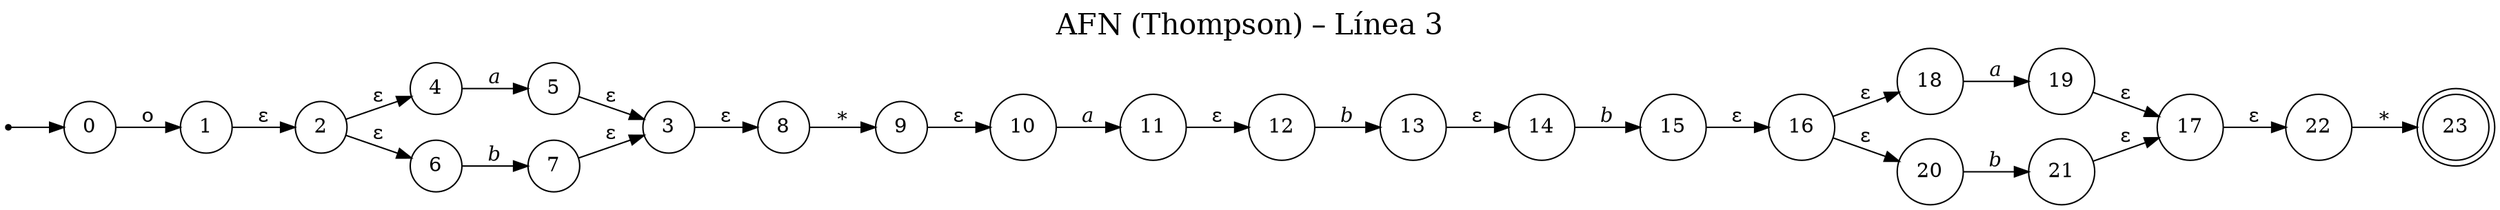 digraph AFN {
  rankdir=LR;
  labelloc="t"; label="AFN (Thompson) – Línea 3"; fontsize=20;
  0 [shape=circle, label="0"];
  1 [shape=circle, label="1"];
  2 [shape=circle, label="2"];
  3 [shape=circle, label="3"];
  4 [shape=circle, label="4"];
  5 [shape=circle, label="5"];
  6 [shape=circle, label="6"];
  7 [shape=circle, label="7"];
  8 [shape=circle, label="8"];
  9 [shape=circle, label="9"];
  10 [shape=circle, label="10"];
  11 [shape=circle, label="11"];
  12 [shape=circle, label="12"];
  13 [shape=circle, label="13"];
  14 [shape=circle, label="14"];
  15 [shape=circle, label="15"];
  16 [shape=circle, label="16"];
  17 [shape=circle, label="17"];
  18 [shape=circle, label="18"];
  19 [shape=circle, label="19"];
  20 [shape=circle, label="20"];
  21 [shape=circle, label="21"];
  22 [shape=circle, label="22"];
  23 [shape=doublecircle, label="23"];
  start [shape=point, label=""];
  start -> 0;
  0 -> 1 [label="o"];
  1 -> 2 [label="ε"];
  2 -> 4 [label="ε"];
  2 -> 6 [label="ε"];
  3 -> 8 [label="ε"];
  4 -> 5 [label="𝑎"];
  5 -> 3 [label="ε"];
  6 -> 7 [label="𝑏"];
  7 -> 3 [label="ε"];
  8 -> 9 [label="∗"];
  9 -> 10 [label="ε"];
  10 -> 11 [label="𝑎"];
  11 -> 12 [label="ε"];
  12 -> 13 [label="𝑏"];
  13 -> 14 [label="ε"];
  14 -> 15 [label="𝑏"];
  15 -> 16 [label="ε"];
  16 -> 18 [label="ε"];
  16 -> 20 [label="ε"];
  17 -> 22 [label="ε"];
  18 -> 19 [label="𝑎"];
  19 -> 17 [label="ε"];
  20 -> 21 [label="𝑏"];
  21 -> 17 [label="ε"];
  22 -> 23 [label="∗"];
}